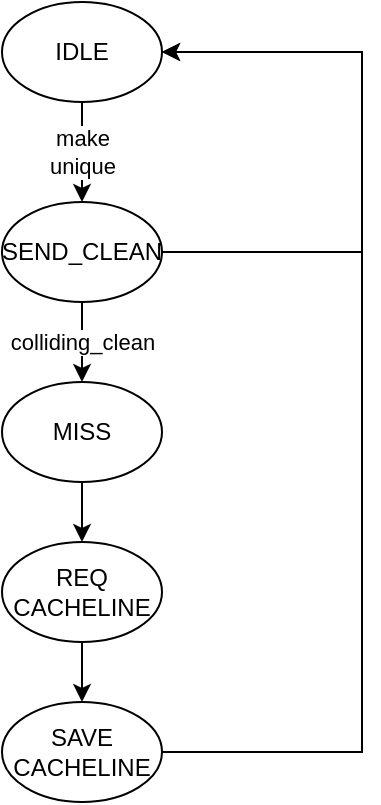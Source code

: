 <mxfile version="20.8.10" type="embed"><diagram id="zN93Bb88Hu4WP1e-akx5" name="Page-1"><mxGraphModel dx="1434" dy="785" grid="1" gridSize="10" guides="1" tooltips="1" connect="1" arrows="1" fold="1" page="1" pageScale="1" pageWidth="850" pageHeight="1100" math="0" shadow="0"><root><mxCell id="0"/><mxCell id="1" parent="0"/><mxCell id="aHCo-U9GXsKX6rKWHxek-4" value="make&lt;br&gt;unique" style="edgeStyle=orthogonalEdgeStyle;rounded=0;orthogonalLoop=1;jettySize=auto;html=1;exitX=0.5;exitY=1;exitDx=0;exitDy=0;entryX=0.5;entryY=0;entryDx=0;entryDy=0;" parent="1" source="1aNa3CGKWLwABGtibB-B-1" target="aHCo-U9GXsKX6rKWHxek-1" edge="1"><mxGeometry relative="1" as="geometry"/></mxCell><mxCell id="1aNa3CGKWLwABGtibB-B-1" value="IDLE" style="ellipse;whiteSpace=wrap;html=1;" parent="1" vertex="1"><mxGeometry x="360" y="120" width="80" height="50" as="geometry"/></mxCell><mxCell id="aHCo-U9GXsKX6rKWHxek-5" style="edgeStyle=orthogonalEdgeStyle;rounded=0;orthogonalLoop=1;jettySize=auto;html=1;exitX=1;exitY=0.5;exitDx=0;exitDy=0;entryX=1;entryY=0.5;entryDx=0;entryDy=0;" parent="1" source="aHCo-U9GXsKX6rKWHxek-1" target="1aNa3CGKWLwABGtibB-B-1" edge="1"><mxGeometry relative="1" as="geometry"><Array as="points"><mxPoint x="540" y="245"/><mxPoint x="540" y="145"/></Array></mxGeometry></mxCell><mxCell id="TZ5JWKKNa3wEBqqks1_o-1" value="colliding_clean" style="edgeStyle=orthogonalEdgeStyle;rounded=0;orthogonalLoop=1;jettySize=auto;html=1;exitX=0.5;exitY=1;exitDx=0;exitDy=0;entryX=0.5;entryY=0;entryDx=0;entryDy=0;" parent="1" source="aHCo-U9GXsKX6rKWHxek-1" target="KFqKyqqExC9pPIDdHQf--1" edge="1"><mxGeometry relative="1" as="geometry"/></mxCell><mxCell id="aHCo-U9GXsKX6rKWHxek-1" value="SEND_CLEAN" style="ellipse;whiteSpace=wrap;html=1;" parent="1" vertex="1"><mxGeometry x="360" y="220" width="80" height="50" as="geometry"/></mxCell><mxCell id="yYg_t_CAPMK4JUvytcBT-2" style="edgeStyle=orthogonalEdgeStyle;rounded=0;orthogonalLoop=1;jettySize=auto;html=1;exitX=0.5;exitY=1;exitDx=0;exitDy=0;entryX=0.5;entryY=0;entryDx=0;entryDy=0;" edge="1" parent="1" source="KFqKyqqExC9pPIDdHQf--1" target="yYg_t_CAPMK4JUvytcBT-1"><mxGeometry relative="1" as="geometry"/></mxCell><mxCell id="KFqKyqqExC9pPIDdHQf--1" value="MISS" style="ellipse;whiteSpace=wrap;html=1;" parent="1" vertex="1"><mxGeometry x="360" y="310" width="80" height="50" as="geometry"/></mxCell><mxCell id="TZ5JWKKNa3wEBqqks1_o-6" style="edgeStyle=orthogonalEdgeStyle;rounded=0;orthogonalLoop=1;jettySize=auto;html=1;exitX=1;exitY=0.5;exitDx=0;exitDy=0;entryX=1;entryY=0.5;entryDx=0;entryDy=0;" parent="1" source="TZ5JWKKNa3wEBqqks1_o-4" target="1aNa3CGKWLwABGtibB-B-1" edge="1"><mxGeometry relative="1" as="geometry"><Array as="points"><mxPoint x="540" y="495"/><mxPoint x="540" y="145"/></Array></mxGeometry></mxCell><mxCell id="TZ5JWKKNa3wEBqqks1_o-4" value="SAVE&lt;br&gt;CACHELINE" style="ellipse;whiteSpace=wrap;html=1;" parent="1" vertex="1"><mxGeometry x="360" y="470" width="80" height="50" as="geometry"/></mxCell><mxCell id="yYg_t_CAPMK4JUvytcBT-3" style="edgeStyle=orthogonalEdgeStyle;rounded=0;orthogonalLoop=1;jettySize=auto;html=1;exitX=0.5;exitY=1;exitDx=0;exitDy=0;entryX=0.5;entryY=0;entryDx=0;entryDy=0;" edge="1" parent="1" source="yYg_t_CAPMK4JUvytcBT-1" target="TZ5JWKKNa3wEBqqks1_o-4"><mxGeometry relative="1" as="geometry"/></mxCell><mxCell id="yYg_t_CAPMK4JUvytcBT-1" value="REQ&lt;br&gt;CACHELINE" style="ellipse;whiteSpace=wrap;html=1;" vertex="1" parent="1"><mxGeometry x="360" y="390" width="80" height="50" as="geometry"/></mxCell></root></mxGraphModel></diagram></mxfile>